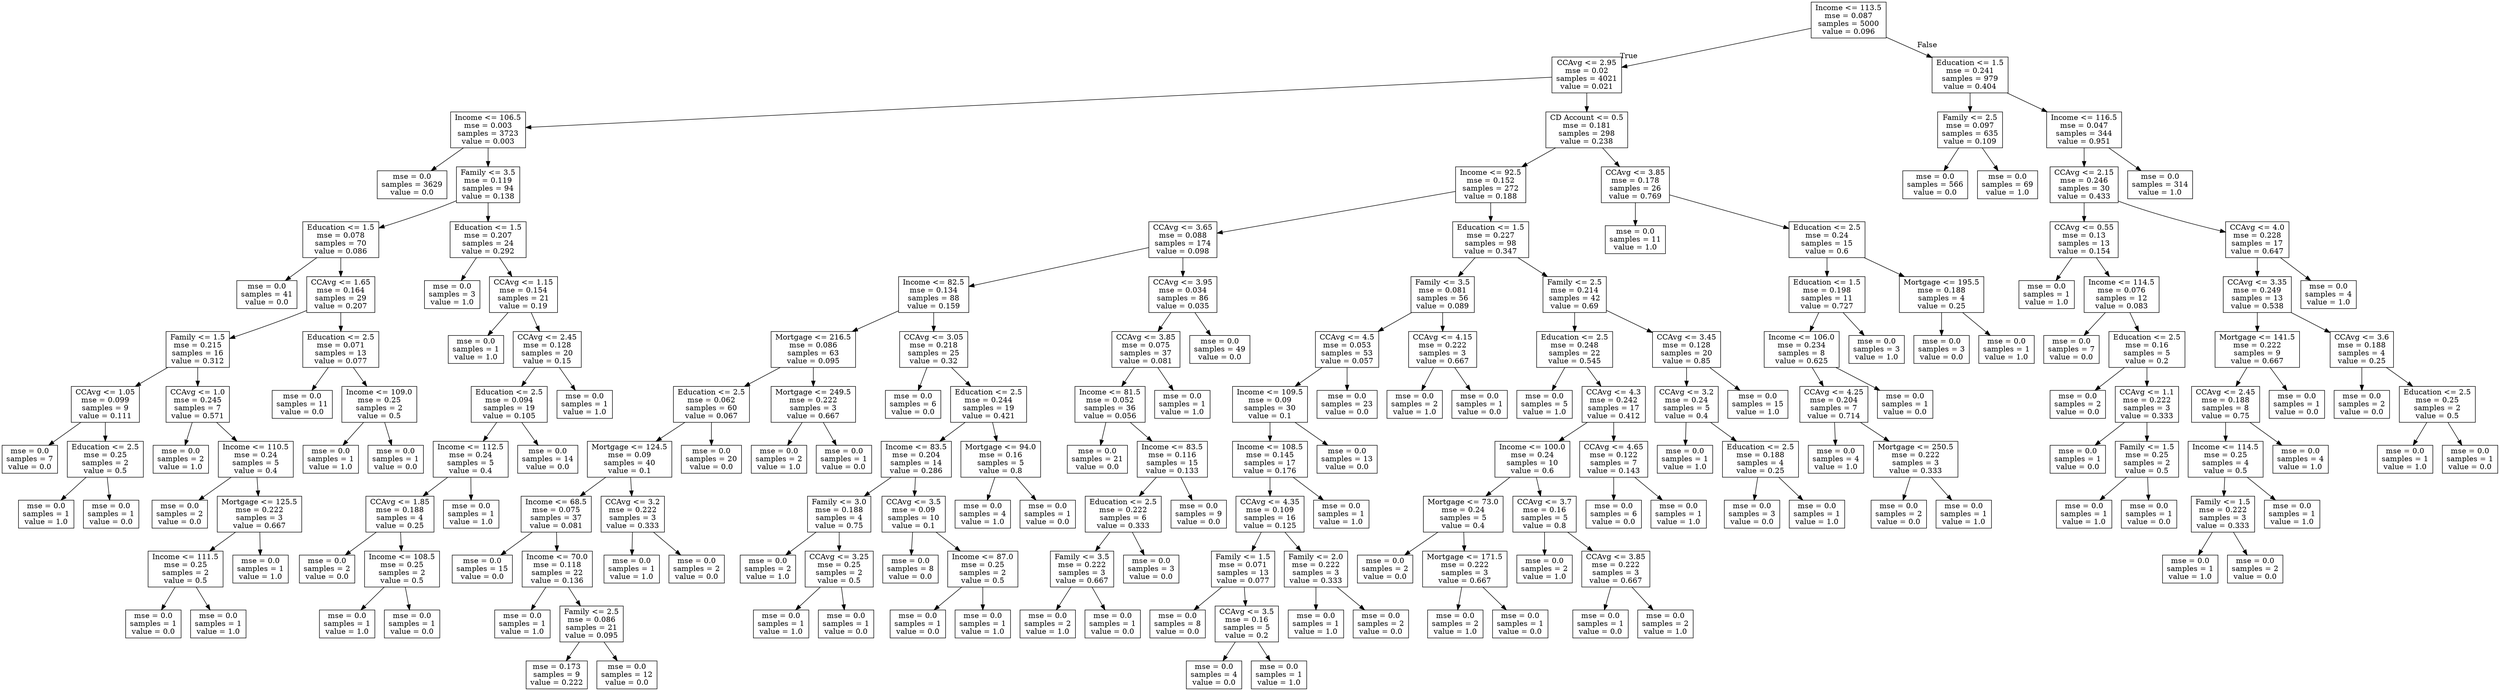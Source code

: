 digraph Tree {
node [shape=box] ;
0 [label="Income <= 113.5\nmse = 0.087\nsamples = 5000\nvalue = 0.096"] ;
1 [label="CCAvg <= 2.95\nmse = 0.02\nsamples = 4021\nvalue = 0.021"] ;
0 -> 1 [labeldistance=2.5, labelangle=45, headlabel="True"] ;
2 [label="Income <= 106.5\nmse = 0.003\nsamples = 3723\nvalue = 0.003"] ;
1 -> 2 ;
3 [label="mse = 0.0\nsamples = 3629\nvalue = 0.0"] ;
2 -> 3 ;
4 [label="Family <= 3.5\nmse = 0.119\nsamples = 94\nvalue = 0.138"] ;
2 -> 4 ;
5 [label="Education <= 1.5\nmse = 0.078\nsamples = 70\nvalue = 0.086"] ;
4 -> 5 ;
6 [label="mse = 0.0\nsamples = 41\nvalue = 0.0"] ;
5 -> 6 ;
7 [label="CCAvg <= 1.65\nmse = 0.164\nsamples = 29\nvalue = 0.207"] ;
5 -> 7 ;
8 [label="Family <= 1.5\nmse = 0.215\nsamples = 16\nvalue = 0.312"] ;
7 -> 8 ;
9 [label="CCAvg <= 1.05\nmse = 0.099\nsamples = 9\nvalue = 0.111"] ;
8 -> 9 ;
10 [label="mse = 0.0\nsamples = 7\nvalue = 0.0"] ;
9 -> 10 ;
11 [label="Education <= 2.5\nmse = 0.25\nsamples = 2\nvalue = 0.5"] ;
9 -> 11 ;
12 [label="mse = 0.0\nsamples = 1\nvalue = 1.0"] ;
11 -> 12 ;
13 [label="mse = 0.0\nsamples = 1\nvalue = 0.0"] ;
11 -> 13 ;
14 [label="CCAvg <= 1.0\nmse = 0.245\nsamples = 7\nvalue = 0.571"] ;
8 -> 14 ;
15 [label="mse = 0.0\nsamples = 2\nvalue = 1.0"] ;
14 -> 15 ;
16 [label="Income <= 110.5\nmse = 0.24\nsamples = 5\nvalue = 0.4"] ;
14 -> 16 ;
17 [label="mse = 0.0\nsamples = 2\nvalue = 0.0"] ;
16 -> 17 ;
18 [label="Mortgage <= 125.5\nmse = 0.222\nsamples = 3\nvalue = 0.667"] ;
16 -> 18 ;
19 [label="Income <= 111.5\nmse = 0.25\nsamples = 2\nvalue = 0.5"] ;
18 -> 19 ;
20 [label="mse = 0.0\nsamples = 1\nvalue = 0.0"] ;
19 -> 20 ;
21 [label="mse = 0.0\nsamples = 1\nvalue = 1.0"] ;
19 -> 21 ;
22 [label="mse = 0.0\nsamples = 1\nvalue = 1.0"] ;
18 -> 22 ;
23 [label="Education <= 2.5\nmse = 0.071\nsamples = 13\nvalue = 0.077"] ;
7 -> 23 ;
24 [label="mse = 0.0\nsamples = 11\nvalue = 0.0"] ;
23 -> 24 ;
25 [label="Income <= 109.0\nmse = 0.25\nsamples = 2\nvalue = 0.5"] ;
23 -> 25 ;
26 [label="mse = 0.0\nsamples = 1\nvalue = 1.0"] ;
25 -> 26 ;
27 [label="mse = 0.0\nsamples = 1\nvalue = 0.0"] ;
25 -> 27 ;
28 [label="Education <= 1.5\nmse = 0.207\nsamples = 24\nvalue = 0.292"] ;
4 -> 28 ;
29 [label="mse = 0.0\nsamples = 3\nvalue = 1.0"] ;
28 -> 29 ;
30 [label="CCAvg <= 1.15\nmse = 0.154\nsamples = 21\nvalue = 0.19"] ;
28 -> 30 ;
31 [label="mse = 0.0\nsamples = 1\nvalue = 1.0"] ;
30 -> 31 ;
32 [label="CCAvg <= 2.45\nmse = 0.128\nsamples = 20\nvalue = 0.15"] ;
30 -> 32 ;
33 [label="Education <= 2.5\nmse = 0.094\nsamples = 19\nvalue = 0.105"] ;
32 -> 33 ;
34 [label="Income <= 112.5\nmse = 0.24\nsamples = 5\nvalue = 0.4"] ;
33 -> 34 ;
35 [label="CCAvg <= 1.85\nmse = 0.188\nsamples = 4\nvalue = 0.25"] ;
34 -> 35 ;
36 [label="mse = 0.0\nsamples = 2\nvalue = 0.0"] ;
35 -> 36 ;
37 [label="Income <= 108.5\nmse = 0.25\nsamples = 2\nvalue = 0.5"] ;
35 -> 37 ;
38 [label="mse = 0.0\nsamples = 1\nvalue = 1.0"] ;
37 -> 38 ;
39 [label="mse = 0.0\nsamples = 1\nvalue = 0.0"] ;
37 -> 39 ;
40 [label="mse = 0.0\nsamples = 1\nvalue = 1.0"] ;
34 -> 40 ;
41 [label="mse = 0.0\nsamples = 14\nvalue = 0.0"] ;
33 -> 41 ;
42 [label="mse = 0.0\nsamples = 1\nvalue = 1.0"] ;
32 -> 42 ;
43 [label="CD Account <= 0.5\nmse = 0.181\nsamples = 298\nvalue = 0.238"] ;
1 -> 43 ;
44 [label="Income <= 92.5\nmse = 0.152\nsamples = 272\nvalue = 0.188"] ;
43 -> 44 ;
45 [label="CCAvg <= 3.65\nmse = 0.088\nsamples = 174\nvalue = 0.098"] ;
44 -> 45 ;
46 [label="Income <= 82.5\nmse = 0.134\nsamples = 88\nvalue = 0.159"] ;
45 -> 46 ;
47 [label="Mortgage <= 216.5\nmse = 0.086\nsamples = 63\nvalue = 0.095"] ;
46 -> 47 ;
48 [label="Education <= 2.5\nmse = 0.062\nsamples = 60\nvalue = 0.067"] ;
47 -> 48 ;
49 [label="Mortgage <= 124.5\nmse = 0.09\nsamples = 40\nvalue = 0.1"] ;
48 -> 49 ;
50 [label="Income <= 68.5\nmse = 0.075\nsamples = 37\nvalue = 0.081"] ;
49 -> 50 ;
51 [label="mse = 0.0\nsamples = 15\nvalue = 0.0"] ;
50 -> 51 ;
52 [label="Income <= 70.0\nmse = 0.118\nsamples = 22\nvalue = 0.136"] ;
50 -> 52 ;
53 [label="mse = 0.0\nsamples = 1\nvalue = 1.0"] ;
52 -> 53 ;
54 [label="Family <= 2.5\nmse = 0.086\nsamples = 21\nvalue = 0.095"] ;
52 -> 54 ;
55 [label="mse = 0.173\nsamples = 9\nvalue = 0.222"] ;
54 -> 55 ;
56 [label="mse = 0.0\nsamples = 12\nvalue = 0.0"] ;
54 -> 56 ;
57 [label="CCAvg <= 3.2\nmse = 0.222\nsamples = 3\nvalue = 0.333"] ;
49 -> 57 ;
58 [label="mse = 0.0\nsamples = 1\nvalue = 1.0"] ;
57 -> 58 ;
59 [label="mse = 0.0\nsamples = 2\nvalue = 0.0"] ;
57 -> 59 ;
60 [label="mse = 0.0\nsamples = 20\nvalue = 0.0"] ;
48 -> 60 ;
61 [label="Mortgage <= 249.5\nmse = 0.222\nsamples = 3\nvalue = 0.667"] ;
47 -> 61 ;
62 [label="mse = 0.0\nsamples = 2\nvalue = 1.0"] ;
61 -> 62 ;
63 [label="mse = 0.0\nsamples = 1\nvalue = 0.0"] ;
61 -> 63 ;
64 [label="CCAvg <= 3.05\nmse = 0.218\nsamples = 25\nvalue = 0.32"] ;
46 -> 64 ;
65 [label="mse = 0.0\nsamples = 6\nvalue = 0.0"] ;
64 -> 65 ;
66 [label="Education <= 2.5\nmse = 0.244\nsamples = 19\nvalue = 0.421"] ;
64 -> 66 ;
67 [label="Income <= 83.5\nmse = 0.204\nsamples = 14\nvalue = 0.286"] ;
66 -> 67 ;
68 [label="Family <= 3.0\nmse = 0.188\nsamples = 4\nvalue = 0.75"] ;
67 -> 68 ;
69 [label="mse = 0.0\nsamples = 2\nvalue = 1.0"] ;
68 -> 69 ;
70 [label="CCAvg <= 3.25\nmse = 0.25\nsamples = 2\nvalue = 0.5"] ;
68 -> 70 ;
71 [label="mse = 0.0\nsamples = 1\nvalue = 1.0"] ;
70 -> 71 ;
72 [label="mse = 0.0\nsamples = 1\nvalue = 0.0"] ;
70 -> 72 ;
73 [label="CCAvg <= 3.5\nmse = 0.09\nsamples = 10\nvalue = 0.1"] ;
67 -> 73 ;
74 [label="mse = 0.0\nsamples = 8\nvalue = 0.0"] ;
73 -> 74 ;
75 [label="Income <= 87.0\nmse = 0.25\nsamples = 2\nvalue = 0.5"] ;
73 -> 75 ;
76 [label="mse = 0.0\nsamples = 1\nvalue = 0.0"] ;
75 -> 76 ;
77 [label="mse = 0.0\nsamples = 1\nvalue = 1.0"] ;
75 -> 77 ;
78 [label="Mortgage <= 94.0\nmse = 0.16\nsamples = 5\nvalue = 0.8"] ;
66 -> 78 ;
79 [label="mse = 0.0\nsamples = 4\nvalue = 1.0"] ;
78 -> 79 ;
80 [label="mse = 0.0\nsamples = 1\nvalue = 0.0"] ;
78 -> 80 ;
81 [label="CCAvg <= 3.95\nmse = 0.034\nsamples = 86\nvalue = 0.035"] ;
45 -> 81 ;
82 [label="CCAvg <= 3.85\nmse = 0.075\nsamples = 37\nvalue = 0.081"] ;
81 -> 82 ;
83 [label="Income <= 81.5\nmse = 0.052\nsamples = 36\nvalue = 0.056"] ;
82 -> 83 ;
84 [label="mse = 0.0\nsamples = 21\nvalue = 0.0"] ;
83 -> 84 ;
85 [label="Income <= 83.5\nmse = 0.116\nsamples = 15\nvalue = 0.133"] ;
83 -> 85 ;
86 [label="Education <= 2.5\nmse = 0.222\nsamples = 6\nvalue = 0.333"] ;
85 -> 86 ;
87 [label="Family <= 3.5\nmse = 0.222\nsamples = 3\nvalue = 0.667"] ;
86 -> 87 ;
88 [label="mse = 0.0\nsamples = 2\nvalue = 1.0"] ;
87 -> 88 ;
89 [label="mse = 0.0\nsamples = 1\nvalue = 0.0"] ;
87 -> 89 ;
90 [label="mse = 0.0\nsamples = 3\nvalue = 0.0"] ;
86 -> 90 ;
91 [label="mse = 0.0\nsamples = 9\nvalue = 0.0"] ;
85 -> 91 ;
92 [label="mse = 0.0\nsamples = 1\nvalue = 1.0"] ;
82 -> 92 ;
93 [label="mse = 0.0\nsamples = 49\nvalue = 0.0"] ;
81 -> 93 ;
94 [label="Education <= 1.5\nmse = 0.227\nsamples = 98\nvalue = 0.347"] ;
44 -> 94 ;
95 [label="Family <= 3.5\nmse = 0.081\nsamples = 56\nvalue = 0.089"] ;
94 -> 95 ;
96 [label="CCAvg <= 4.5\nmse = 0.053\nsamples = 53\nvalue = 0.057"] ;
95 -> 96 ;
97 [label="Income <= 109.5\nmse = 0.09\nsamples = 30\nvalue = 0.1"] ;
96 -> 97 ;
98 [label="Income <= 108.5\nmse = 0.145\nsamples = 17\nvalue = 0.176"] ;
97 -> 98 ;
99 [label="CCAvg <= 4.35\nmse = 0.109\nsamples = 16\nvalue = 0.125"] ;
98 -> 99 ;
100 [label="Family <= 1.5\nmse = 0.071\nsamples = 13\nvalue = 0.077"] ;
99 -> 100 ;
101 [label="mse = 0.0\nsamples = 8\nvalue = 0.0"] ;
100 -> 101 ;
102 [label="CCAvg <= 3.5\nmse = 0.16\nsamples = 5\nvalue = 0.2"] ;
100 -> 102 ;
103 [label="mse = 0.0\nsamples = 4\nvalue = 0.0"] ;
102 -> 103 ;
104 [label="mse = 0.0\nsamples = 1\nvalue = 1.0"] ;
102 -> 104 ;
105 [label="Family <= 2.0\nmse = 0.222\nsamples = 3\nvalue = 0.333"] ;
99 -> 105 ;
106 [label="mse = 0.0\nsamples = 1\nvalue = 1.0"] ;
105 -> 106 ;
107 [label="mse = 0.0\nsamples = 2\nvalue = 0.0"] ;
105 -> 107 ;
108 [label="mse = 0.0\nsamples = 1\nvalue = 1.0"] ;
98 -> 108 ;
109 [label="mse = 0.0\nsamples = 13\nvalue = 0.0"] ;
97 -> 109 ;
110 [label="mse = 0.0\nsamples = 23\nvalue = 0.0"] ;
96 -> 110 ;
111 [label="CCAvg <= 4.15\nmse = 0.222\nsamples = 3\nvalue = 0.667"] ;
95 -> 111 ;
112 [label="mse = 0.0\nsamples = 2\nvalue = 1.0"] ;
111 -> 112 ;
113 [label="mse = 0.0\nsamples = 1\nvalue = 0.0"] ;
111 -> 113 ;
114 [label="Family <= 2.5\nmse = 0.214\nsamples = 42\nvalue = 0.69"] ;
94 -> 114 ;
115 [label="Education <= 2.5\nmse = 0.248\nsamples = 22\nvalue = 0.545"] ;
114 -> 115 ;
116 [label="mse = 0.0\nsamples = 5\nvalue = 1.0"] ;
115 -> 116 ;
117 [label="CCAvg <= 4.3\nmse = 0.242\nsamples = 17\nvalue = 0.412"] ;
115 -> 117 ;
118 [label="Income <= 100.0\nmse = 0.24\nsamples = 10\nvalue = 0.6"] ;
117 -> 118 ;
119 [label="Mortgage <= 73.0\nmse = 0.24\nsamples = 5\nvalue = 0.4"] ;
118 -> 119 ;
120 [label="mse = 0.0\nsamples = 2\nvalue = 0.0"] ;
119 -> 120 ;
121 [label="Mortgage <= 171.5\nmse = 0.222\nsamples = 3\nvalue = 0.667"] ;
119 -> 121 ;
122 [label="mse = 0.0\nsamples = 2\nvalue = 1.0"] ;
121 -> 122 ;
123 [label="mse = 0.0\nsamples = 1\nvalue = 0.0"] ;
121 -> 123 ;
124 [label="CCAvg <= 3.7\nmse = 0.16\nsamples = 5\nvalue = 0.8"] ;
118 -> 124 ;
125 [label="mse = 0.0\nsamples = 2\nvalue = 1.0"] ;
124 -> 125 ;
126 [label="CCAvg <= 3.85\nmse = 0.222\nsamples = 3\nvalue = 0.667"] ;
124 -> 126 ;
127 [label="mse = 0.0\nsamples = 1\nvalue = 0.0"] ;
126 -> 127 ;
128 [label="mse = 0.0\nsamples = 2\nvalue = 1.0"] ;
126 -> 128 ;
129 [label="CCAvg <= 4.65\nmse = 0.122\nsamples = 7\nvalue = 0.143"] ;
117 -> 129 ;
130 [label="mse = 0.0\nsamples = 6\nvalue = 0.0"] ;
129 -> 130 ;
131 [label="mse = 0.0\nsamples = 1\nvalue = 1.0"] ;
129 -> 131 ;
132 [label="CCAvg <= 3.45\nmse = 0.128\nsamples = 20\nvalue = 0.85"] ;
114 -> 132 ;
133 [label="CCAvg <= 3.2\nmse = 0.24\nsamples = 5\nvalue = 0.4"] ;
132 -> 133 ;
134 [label="mse = 0.0\nsamples = 1\nvalue = 1.0"] ;
133 -> 134 ;
135 [label="Education <= 2.5\nmse = 0.188\nsamples = 4\nvalue = 0.25"] ;
133 -> 135 ;
136 [label="mse = 0.0\nsamples = 3\nvalue = 0.0"] ;
135 -> 136 ;
137 [label="mse = 0.0\nsamples = 1\nvalue = 1.0"] ;
135 -> 137 ;
138 [label="mse = 0.0\nsamples = 15\nvalue = 1.0"] ;
132 -> 138 ;
139 [label="CCAvg <= 3.85\nmse = 0.178\nsamples = 26\nvalue = 0.769"] ;
43 -> 139 ;
140 [label="mse = 0.0\nsamples = 11\nvalue = 1.0"] ;
139 -> 140 ;
141 [label="Education <= 2.5\nmse = 0.24\nsamples = 15\nvalue = 0.6"] ;
139 -> 141 ;
142 [label="Education <= 1.5\nmse = 0.198\nsamples = 11\nvalue = 0.727"] ;
141 -> 142 ;
143 [label="Income <= 106.0\nmse = 0.234\nsamples = 8\nvalue = 0.625"] ;
142 -> 143 ;
144 [label="CCAvg <= 4.25\nmse = 0.204\nsamples = 7\nvalue = 0.714"] ;
143 -> 144 ;
145 [label="mse = 0.0\nsamples = 4\nvalue = 1.0"] ;
144 -> 145 ;
146 [label="Mortgage <= 250.5\nmse = 0.222\nsamples = 3\nvalue = 0.333"] ;
144 -> 146 ;
147 [label="mse = 0.0\nsamples = 2\nvalue = 0.0"] ;
146 -> 147 ;
148 [label="mse = 0.0\nsamples = 1\nvalue = 1.0"] ;
146 -> 148 ;
149 [label="mse = 0.0\nsamples = 1\nvalue = 0.0"] ;
143 -> 149 ;
150 [label="mse = 0.0\nsamples = 3\nvalue = 1.0"] ;
142 -> 150 ;
151 [label="Mortgage <= 195.5\nmse = 0.188\nsamples = 4\nvalue = 0.25"] ;
141 -> 151 ;
152 [label="mse = 0.0\nsamples = 3\nvalue = 0.0"] ;
151 -> 152 ;
153 [label="mse = 0.0\nsamples = 1\nvalue = 1.0"] ;
151 -> 153 ;
154 [label="Education <= 1.5\nmse = 0.241\nsamples = 979\nvalue = 0.404"] ;
0 -> 154 [labeldistance=2.5, labelangle=-45, headlabel="False"] ;
155 [label="Family <= 2.5\nmse = 0.097\nsamples = 635\nvalue = 0.109"] ;
154 -> 155 ;
156 [label="mse = 0.0\nsamples = 566\nvalue = 0.0"] ;
155 -> 156 ;
157 [label="mse = 0.0\nsamples = 69\nvalue = 1.0"] ;
155 -> 157 ;
158 [label="Income <= 116.5\nmse = 0.047\nsamples = 344\nvalue = 0.951"] ;
154 -> 158 ;
159 [label="CCAvg <= 2.15\nmse = 0.246\nsamples = 30\nvalue = 0.433"] ;
158 -> 159 ;
160 [label="CCAvg <= 0.55\nmse = 0.13\nsamples = 13\nvalue = 0.154"] ;
159 -> 160 ;
161 [label="mse = 0.0\nsamples = 1\nvalue = 1.0"] ;
160 -> 161 ;
162 [label="Income <= 114.5\nmse = 0.076\nsamples = 12\nvalue = 0.083"] ;
160 -> 162 ;
163 [label="mse = 0.0\nsamples = 7\nvalue = 0.0"] ;
162 -> 163 ;
164 [label="Education <= 2.5\nmse = 0.16\nsamples = 5\nvalue = 0.2"] ;
162 -> 164 ;
165 [label="mse = 0.0\nsamples = 2\nvalue = 0.0"] ;
164 -> 165 ;
166 [label="CCAvg <= 1.1\nmse = 0.222\nsamples = 3\nvalue = 0.333"] ;
164 -> 166 ;
167 [label="mse = 0.0\nsamples = 1\nvalue = 0.0"] ;
166 -> 167 ;
168 [label="Family <= 1.5\nmse = 0.25\nsamples = 2\nvalue = 0.5"] ;
166 -> 168 ;
169 [label="mse = 0.0\nsamples = 1\nvalue = 1.0"] ;
168 -> 169 ;
170 [label="mse = 0.0\nsamples = 1\nvalue = 0.0"] ;
168 -> 170 ;
171 [label="CCAvg <= 4.0\nmse = 0.228\nsamples = 17\nvalue = 0.647"] ;
159 -> 171 ;
172 [label="CCAvg <= 3.35\nmse = 0.249\nsamples = 13\nvalue = 0.538"] ;
171 -> 172 ;
173 [label="Mortgage <= 141.5\nmse = 0.222\nsamples = 9\nvalue = 0.667"] ;
172 -> 173 ;
174 [label="CCAvg <= 2.45\nmse = 0.188\nsamples = 8\nvalue = 0.75"] ;
173 -> 174 ;
175 [label="Income <= 114.5\nmse = 0.25\nsamples = 4\nvalue = 0.5"] ;
174 -> 175 ;
176 [label="Family <= 1.5\nmse = 0.222\nsamples = 3\nvalue = 0.333"] ;
175 -> 176 ;
177 [label="mse = 0.0\nsamples = 1\nvalue = 1.0"] ;
176 -> 177 ;
178 [label="mse = 0.0\nsamples = 2\nvalue = 0.0"] ;
176 -> 178 ;
179 [label="mse = 0.0\nsamples = 1\nvalue = 1.0"] ;
175 -> 179 ;
180 [label="mse = 0.0\nsamples = 4\nvalue = 1.0"] ;
174 -> 180 ;
181 [label="mse = 0.0\nsamples = 1\nvalue = 0.0"] ;
173 -> 181 ;
182 [label="CCAvg <= 3.6\nmse = 0.188\nsamples = 4\nvalue = 0.25"] ;
172 -> 182 ;
183 [label="mse = 0.0\nsamples = 2\nvalue = 0.0"] ;
182 -> 183 ;
184 [label="Education <= 2.5\nmse = 0.25\nsamples = 2\nvalue = 0.5"] ;
182 -> 184 ;
185 [label="mse = 0.0\nsamples = 1\nvalue = 1.0"] ;
184 -> 185 ;
186 [label="mse = 0.0\nsamples = 1\nvalue = 0.0"] ;
184 -> 186 ;
187 [label="mse = 0.0\nsamples = 4\nvalue = 1.0"] ;
171 -> 187 ;
188 [label="mse = 0.0\nsamples = 314\nvalue = 1.0"] ;
158 -> 188 ;
}